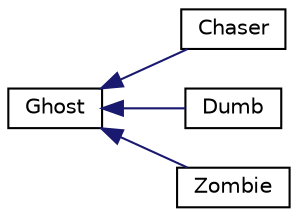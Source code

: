 digraph "Graphical Class Hierarchy"
{
 // LATEX_PDF_SIZE
  edge [fontname="Helvetica",fontsize="10",labelfontname="Helvetica",labelfontsize="10"];
  node [fontname="Helvetica",fontsize="10",shape=record];
  rankdir="LR";
  Node0 [label="Ghost",height=0.2,width=0.4,color="black", fillcolor="white", style="filled",URL="$classGhost.html",tooltip="The Ghost class represents a ghost in the game."];
  Node0 -> Node1 [dir="back",color="midnightblue",fontsize="10",style="solid",fontname="Helvetica"];
  Node1 [label="Chaser",height=0.2,width=0.4,color="black", fillcolor="white", style="filled",URL="$classChaser.html",tooltip="The Chaser class represents a type of ghost that chases the Pacman."];
  Node0 -> Node2 [dir="back",color="midnightblue",fontsize="10",style="solid",fontname="Helvetica"];
  Node2 [label="Dumb",height=0.2,width=0.4,color="black", fillcolor="white", style="filled",URL="$classDumb.html",tooltip="The Dumb class represents a dumb ghost."];
  Node0 -> Node3 [dir="back",color="midnightblue",fontsize="10",style="solid",fontname="Helvetica"];
  Node3 [label="Zombie",height=0.2,width=0.4,color="black", fillcolor="white", style="filled",URL="$classZombie.html",tooltip="The Zombie class represents a zombie ghost in the game."];
}

